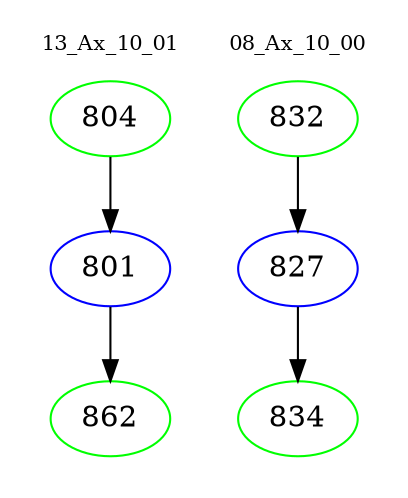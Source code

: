 digraph{
subgraph cluster_0 {
color = white
label = "13_Ax_10_01";
fontsize=10;
T0_804 [label="804", color="green"]
T0_804 -> T0_801 [color="black"]
T0_801 [label="801", color="blue"]
T0_801 -> T0_862 [color="black"]
T0_862 [label="862", color="green"]
}
subgraph cluster_1 {
color = white
label = "08_Ax_10_00";
fontsize=10;
T1_832 [label="832", color="green"]
T1_832 -> T1_827 [color="black"]
T1_827 [label="827", color="blue"]
T1_827 -> T1_834 [color="black"]
T1_834 [label="834", color="green"]
}
}
